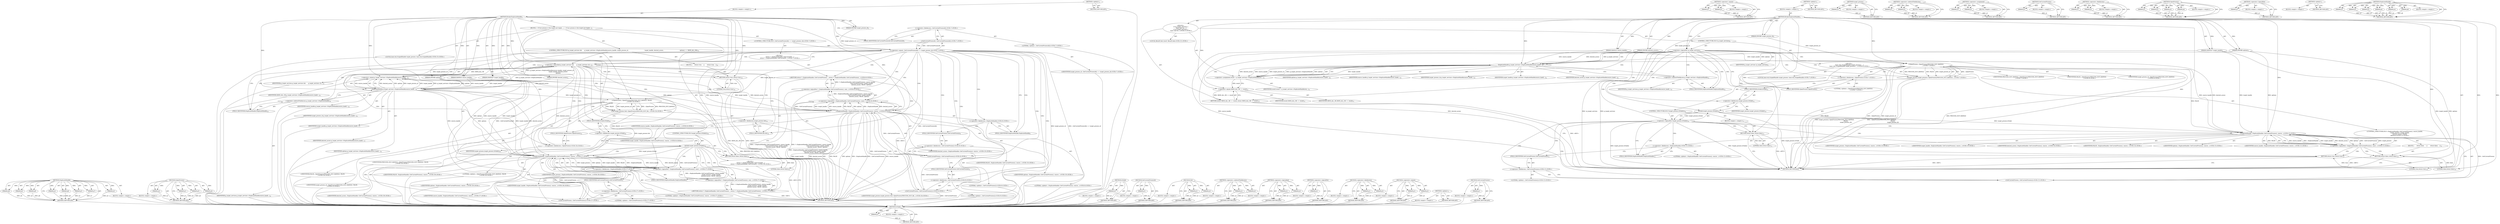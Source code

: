 digraph "GetCurrentProcess" {
vulnerable_121 [label=<(METHOD,IsValid)>];
vulnerable_122 [label=<(PARAM,p1)>];
vulnerable_123 [label=<(BLOCK,&lt;empty&gt;,&lt;empty&gt;)>];
vulnerable_124 [label=<(METHOD_RETURN,ANY)>];
vulnerable_148 [label=<(METHOD,&lt;operator&gt;.equals)>];
vulnerable_149 [label=<(PARAM,p1)>];
vulnerable_150 [label=<(PARAM,p2)>];
vulnerable_151 [label=<(BLOCK,&lt;empty&gt;,&lt;empty&gt;)>];
vulnerable_152 [label=<(METHOD_RETURN,ANY)>];
vulnerable_6 [label=<(METHOD,&lt;global&gt;)<SUB>1</SUB>>];
vulnerable_7 [label=<(BLOCK,&lt;empty&gt;,&lt;empty&gt;)<SUB>1</SUB>>];
vulnerable_8 [label=<(METHOD,BrokerDuplicateHandle)<SUB>1</SUB>>];
vulnerable_9 [label=<(PARAM,HANDLE source_handle)<SUB>1</SUB>>];
vulnerable_10 [label=<(PARAM,DWORD target_process_id)<SUB>2</SUB>>];
vulnerable_11 [label=<(PARAM,HANDLE* target_handle)<SUB>3</SUB>>];
vulnerable_12 [label=<(PARAM,DWORD desired_access)<SUB>4</SUB>>];
vulnerable_13 [label=<(PARAM,DWORD options)<SUB>5</SUB>>];
vulnerable_14 [label="<(BLOCK,{
  if (!g_target_services) {
    base::win::Sc...,{
  if (!g_target_services) {
    base::win::Sc...)<SUB>5</SUB>>"];
vulnerable_15 [label=<(CONTROL_STRUCTURE,IF,if (!g_target_services))<SUB>6</SUB>>];
vulnerable_16 [label=<(&lt;operator&gt;.logicalNot,!g_target_services)<SUB>6</SUB>>];
vulnerable_17 [label=<(IDENTIFIER,g_target_services,!g_target_services)<SUB>6</SUB>>];
vulnerable_18 [label="<(BLOCK,{
    base::win::ScopedHandle target_process(::...,{
    base::win::ScopedHandle target_process(::...)<SUB>6</SUB>>"];
vulnerable_19 [label="<(LOCAL,base.win.ScopedHandle target_process: base.win.ScopedHandle)<SUB>7</SUB>>"];
vulnerable_20 [label="<(target_process,target_process(::OpenProcess(PROCESS_DUP_HANDLE...)<SUB>7</SUB>>"];
vulnerable_21 [label="<(OpenProcess,::OpenProcess(PROCESS_DUP_HANDLE,
             ...)<SUB>7</SUB>>"];
vulnerable_22 [label="<(&lt;operator&gt;.fieldAccess,::OpenProcess)<SUB>7</SUB>>"];
vulnerable_23 [label="<(LITERAL,&lt;global&gt;,::OpenProcess(PROCESS_DUP_HANDLE,
             ...)<SUB>7</SUB>>"];
vulnerable_24 [label=<(FIELD_IDENTIFIER,OpenProcess,OpenProcess)<SUB>7</SUB>>];
vulnerable_25 [label="<(IDENTIFIER,PROCESS_DUP_HANDLE,::OpenProcess(PROCESS_DUP_HANDLE,
             ...)<SUB>7</SUB>>"];
vulnerable_26 [label="<(IDENTIFIER,FALSE,::OpenProcess(PROCESS_DUP_HANDLE,
             ...)<SUB>8</SUB>>"];
vulnerable_27 [label="<(IDENTIFIER,target_process_id,::OpenProcess(PROCESS_DUP_HANDLE,
             ...)<SUB>9</SUB>>"];
vulnerable_28 [label=<(CONTROL_STRUCTURE,IF,if (!target_process.IsValid()))<SUB>10</SUB>>];
vulnerable_29 [label=<(&lt;operator&gt;.logicalNot,!target_process.IsValid())<SUB>10</SUB>>];
vulnerable_30 [label=<(IsValid,target_process.IsValid())<SUB>10</SUB>>];
vulnerable_31 [label=<(&lt;operator&gt;.fieldAccess,target_process.IsValid)<SUB>10</SUB>>];
vulnerable_32 [label=<(IDENTIFIER,target_process,target_process.IsValid())<SUB>10</SUB>>];
vulnerable_33 [label=<(FIELD_IDENTIFIER,IsValid,IsValid)<SUB>10</SUB>>];
vulnerable_34 [label=<(BLOCK,&lt;empty&gt;,&lt;empty&gt;)<SUB>11</SUB>>];
vulnerable_35 [label=<(RETURN,return false;,return false;)<SUB>11</SUB>>];
vulnerable_36 [label=<(LITERAL,false,return false;)<SUB>11</SUB>>];
vulnerable_37 [label="<(CONTROL_STRUCTURE,IF,if (!::DuplicateHandle(::GetCurrentProcess(), source_handle,
                           target_process, target_handle,
                           desired_access, FALSE,
                           options)))<SUB>12</SUB>>"];
vulnerable_38 [label="<(&lt;operator&gt;.logicalNot,!::DuplicateHandle(::GetCurrentProcess(), sourc...)<SUB>12</SUB>>"];
vulnerable_39 [label="<(DuplicateHandle,::DuplicateHandle(::GetCurrentProcess(), source...)<SUB>12</SUB>>"];
vulnerable_40 [label="<(&lt;operator&gt;.fieldAccess,::DuplicateHandle)<SUB>12</SUB>>"];
vulnerable_41 [label="<(LITERAL,&lt;global&gt;,::DuplicateHandle(::GetCurrentProcess(), source...)<SUB>12</SUB>>"];
vulnerable_42 [label=<(FIELD_IDENTIFIER,DuplicateHandle,DuplicateHandle)<SUB>12</SUB>>];
vulnerable_43 [label="<(GetCurrentProcess,::GetCurrentProcess())<SUB>12</SUB>>"];
vulnerable_44 [label="<(&lt;operator&gt;.fieldAccess,::GetCurrentProcess)<SUB>12</SUB>>"];
vulnerable_45 [label="<(LITERAL,&lt;global&gt;,::GetCurrentProcess())<SUB>12</SUB>>"];
vulnerable_46 [label=<(FIELD_IDENTIFIER,GetCurrentProcess,GetCurrentProcess)<SUB>12</SUB>>];
vulnerable_47 [label="<(IDENTIFIER,source_handle,::DuplicateHandle(::GetCurrentProcess(), source...)<SUB>12</SUB>>"];
vulnerable_48 [label="<(IDENTIFIER,target_process,::DuplicateHandle(::GetCurrentProcess(), source...)<SUB>13</SUB>>"];
vulnerable_49 [label="<(IDENTIFIER,target_handle,::DuplicateHandle(::GetCurrentProcess(), source...)<SUB>13</SUB>>"];
vulnerable_50 [label="<(IDENTIFIER,desired_access,::DuplicateHandle(::GetCurrentProcess(), source...)<SUB>14</SUB>>"];
vulnerable_51 [label="<(IDENTIFIER,FALSE,::DuplicateHandle(::GetCurrentProcess(), source...)<SUB>14</SUB>>"];
vulnerable_52 [label="<(IDENTIFIER,options,::DuplicateHandle(::GetCurrentProcess(), source...)<SUB>15</SUB>>"];
vulnerable_53 [label=<(BLOCK,{
      return false;
    },{
      return false;
    })<SUB>15</SUB>>];
vulnerable_54 [label=<(RETURN,return false;,return false;)<SUB>16</SUB>>];
vulnerable_55 [label=<(LITERAL,false,return false;)<SUB>16</SUB>>];
vulnerable_56 [label=<(RETURN,return true;,return true;)<SUB>19</SUB>>];
vulnerable_57 [label=<(LITERAL,true,return true;)<SUB>19</SUB>>];
vulnerable_58 [label="<(LOCAL,ResultCode result: ResultCode)<SUB>22</SUB>>"];
vulnerable_59 [label=<(&lt;operator&gt;.assignment,result = g_target_services-&gt;DuplicateHandle(sou...)<SUB>22</SUB>>];
vulnerable_60 [label=<(IDENTIFIER,result,result = g_target_services-&gt;DuplicateHandle(sou...)<SUB>22</SUB>>];
vulnerable_61 [label=<(DuplicateHandle,g_target_services-&gt;DuplicateHandle(source_handl...)<SUB>22</SUB>>];
vulnerable_62 [label=<(&lt;operator&gt;.indirectFieldAccess,g_target_services-&gt;DuplicateHandle)<SUB>22</SUB>>];
vulnerable_63 [label=<(IDENTIFIER,g_target_services,g_target_services-&gt;DuplicateHandle(source_handl...)<SUB>22</SUB>>];
vulnerable_64 [label=<(FIELD_IDENTIFIER,DuplicateHandle,DuplicateHandle)<SUB>22</SUB>>];
vulnerable_65 [label=<(IDENTIFIER,source_handle,g_target_services-&gt;DuplicateHandle(source_handl...)<SUB>22</SUB>>];
vulnerable_66 [label=<(IDENTIFIER,target_process_id,g_target_services-&gt;DuplicateHandle(source_handl...)<SUB>23</SUB>>];
vulnerable_67 [label=<(IDENTIFIER,target_handle,g_target_services-&gt;DuplicateHandle(source_handl...)<SUB>24</SUB>>];
vulnerable_68 [label=<(IDENTIFIER,desired_access,g_target_services-&gt;DuplicateHandle(source_handl...)<SUB>25</SUB>>];
vulnerable_69 [label=<(IDENTIFIER,options,g_target_services-&gt;DuplicateHandle(source_handl...)<SUB>26</SUB>>];
vulnerable_70 [label=<(RETURN,return SBOX_ALL_OK == result;,return SBOX_ALL_OK == result;)<SUB>27</SUB>>];
vulnerable_71 [label=<(&lt;operator&gt;.equals,SBOX_ALL_OK == result)<SUB>27</SUB>>];
vulnerable_72 [label=<(IDENTIFIER,SBOX_ALL_OK,SBOX_ALL_OK == result)<SUB>27</SUB>>];
vulnerable_73 [label=<(IDENTIFIER,result,SBOX_ALL_OK == result)<SUB>27</SUB>>];
vulnerable_74 [label=<(METHOD_RETURN,bool)<SUB>1</SUB>>];
vulnerable_76 [label=<(METHOD_RETURN,ANY)<SUB>1</SUB>>];
vulnerable_105 [label=<(METHOD,target_process)>];
vulnerable_106 [label=<(PARAM,p1)>];
vulnerable_107 [label=<(BLOCK,&lt;empty&gt;,&lt;empty&gt;)>];
vulnerable_108 [label=<(METHOD_RETURN,ANY)>];
vulnerable_143 [label=<(METHOD,&lt;operator&gt;.indirectFieldAccess)>];
vulnerable_144 [label=<(PARAM,p1)>];
vulnerable_145 [label=<(PARAM,p2)>];
vulnerable_146 [label=<(BLOCK,&lt;empty&gt;,&lt;empty&gt;)>];
vulnerable_147 [label=<(METHOD_RETURN,ANY)>];
vulnerable_138 [label=<(METHOD,&lt;operator&gt;.assignment)>];
vulnerable_139 [label=<(PARAM,p1)>];
vulnerable_140 [label=<(PARAM,p2)>];
vulnerable_141 [label=<(BLOCK,&lt;empty&gt;,&lt;empty&gt;)>];
vulnerable_142 [label=<(METHOD_RETURN,ANY)>];
vulnerable_134 [label=<(METHOD,GetCurrentProcess)>];
vulnerable_135 [label=<(PARAM,p1)>];
vulnerable_136 [label=<(BLOCK,&lt;empty&gt;,&lt;empty&gt;)>];
vulnerable_137 [label=<(METHOD_RETURN,ANY)>];
vulnerable_116 [label=<(METHOD,&lt;operator&gt;.fieldAccess)>];
vulnerable_117 [label=<(PARAM,p1)>];
vulnerable_118 [label=<(PARAM,p2)>];
vulnerable_119 [label=<(BLOCK,&lt;empty&gt;,&lt;empty&gt;)>];
vulnerable_120 [label=<(METHOD_RETURN,ANY)>];
vulnerable_109 [label=<(METHOD,OpenProcess)>];
vulnerable_110 [label=<(PARAM,p1)>];
vulnerable_111 [label=<(PARAM,p2)>];
vulnerable_112 [label=<(PARAM,p3)>];
vulnerable_113 [label=<(PARAM,p4)>];
vulnerable_114 [label=<(BLOCK,&lt;empty&gt;,&lt;empty&gt;)>];
vulnerable_115 [label=<(METHOD_RETURN,ANY)>];
vulnerable_101 [label=<(METHOD,&lt;operator&gt;.logicalNot)>];
vulnerable_102 [label=<(PARAM,p1)>];
vulnerable_103 [label=<(BLOCK,&lt;empty&gt;,&lt;empty&gt;)>];
vulnerable_104 [label=<(METHOD_RETURN,ANY)>];
vulnerable_95 [label=<(METHOD,&lt;global&gt;)<SUB>1</SUB>>];
vulnerable_96 [label=<(BLOCK,&lt;empty&gt;,&lt;empty&gt;)>];
vulnerable_97 [label=<(METHOD_RETURN,ANY)>];
vulnerable_125 [label=<(METHOD,DuplicateHandle)>];
vulnerable_126 [label=<(PARAM,p1)>];
vulnerable_127 [label=<(PARAM,p2)>];
vulnerable_128 [label=<(PARAM,p3)>];
vulnerable_129 [label=<(PARAM,p4)>];
vulnerable_130 [label=<(PARAM,p5)>];
vulnerable_131 [label=<(PARAM,p6)>];
vulnerable_132 [label=<(BLOCK,&lt;empty&gt;,&lt;empty&gt;)>];
vulnerable_133 [label=<(METHOD_RETURN,ANY)>];
fixed_140 [label=<(METHOD,DuplicateHandle)>];
fixed_141 [label=<(PARAM,p1)>];
fixed_142 [label=<(PARAM,p2)>];
fixed_143 [label=<(PARAM,p3)>];
fixed_144 [label=<(PARAM,p4)>];
fixed_145 [label=<(PARAM,p5)>];
fixed_146 [label=<(PARAM,p6)>];
fixed_147 [label=<(PARAM,p7)>];
fixed_148 [label=<(PARAM,p8)>];
fixed_149 [label=<(BLOCK,&lt;empty&gt;,&lt;empty&gt;)>];
fixed_150 [label=<(METHOD_RETURN,ANY)>];
fixed_170 [label=<(METHOD,OpenProcess)>];
fixed_171 [label=<(PARAM,p1)>];
fixed_172 [label=<(PARAM,p2)>];
fixed_173 [label=<(PARAM,p3)>];
fixed_174 [label=<(PARAM,p4)>];
fixed_175 [label=<(BLOCK,&lt;empty&gt;,&lt;empty&gt;)>];
fixed_176 [label=<(METHOD_RETURN,ANY)>];
fixed_6 [label=<(METHOD,&lt;global&gt;)<SUB>1</SUB>>];
fixed_7 [label=<(BLOCK,&lt;empty&gt;,&lt;empty&gt;)<SUB>1</SUB>>];
fixed_8 [label=<(METHOD,BrokerDuplicateHandle)<SUB>1</SUB>>];
fixed_9 [label=<(PARAM,HANDLE source_handle)<SUB>1</SUB>>];
fixed_10 [label=<(PARAM,DWORD target_process_id)<SUB>2</SUB>>];
fixed_11 [label=<(PARAM,HANDLE* target_handle)<SUB>3</SUB>>];
fixed_12 [label=<(PARAM,DWORD desired_access)<SUB>4</SUB>>];
fixed_13 [label=<(PARAM,DWORD options)<SUB>5</SUB>>];
fixed_14 [label=<(BLOCK,{
  // If our process is the target just duplic...,{
  // If our process is the target just duplic...)<SUB>5</SUB>>];
fixed_15 [label="<(CONTROL_STRUCTURE,IF,if (::GetCurrentProcessId() == target_process_id))<SUB>7</SUB>>"];
fixed_16 [label="<(&lt;operator&gt;.equals,::GetCurrentProcessId() == target_process_id)<SUB>7</SUB>>"];
fixed_17 [label="<(GetCurrentProcessId,::GetCurrentProcessId())<SUB>7</SUB>>"];
fixed_18 [label="<(&lt;operator&gt;.fieldAccess,::GetCurrentProcessId)<SUB>7</SUB>>"];
fixed_19 [label="<(LITERAL,&lt;global&gt;,::GetCurrentProcessId())<SUB>7</SUB>>"];
fixed_20 [label=<(FIELD_IDENTIFIER,GetCurrentProcessId,GetCurrentProcessId)<SUB>7</SUB>>];
fixed_21 [label="<(IDENTIFIER,target_process_id,::GetCurrentProcessId() == target_process_id)<SUB>7</SUB>>"];
fixed_22 [label="<(BLOCK,{
    return !!::DuplicateHandle(::GetCurrentPr...,{
    return !!::DuplicateHandle(::GetCurrentPr...)<SUB>7</SUB>>"];
fixed_23 [label="<(RETURN,return !!::DuplicateHandle(::GetCurrentProcess(...,return !!::DuplicateHandle(::GetCurrentProcess(...)<SUB>8</SUB>>"];
fixed_24 [label="<(&lt;operator&gt;.logicalNot,!!::DuplicateHandle(::GetCurrentProcess(), sour...)<SUB>8</SUB>>"];
fixed_25 [label="<(&lt;operator&gt;.logicalNot,!::DuplicateHandle(::GetCurrentProcess(), sourc...)<SUB>8</SUB>>"];
fixed_26 [label="<(DuplicateHandle,::DuplicateHandle(::GetCurrentProcess(), source...)<SUB>8</SUB>>"];
fixed_27 [label="<(&lt;operator&gt;.fieldAccess,::DuplicateHandle)<SUB>8</SUB>>"];
fixed_28 [label="<(LITERAL,&lt;global&gt;,::DuplicateHandle(::GetCurrentProcess(), source...)<SUB>8</SUB>>"];
fixed_29 [label=<(FIELD_IDENTIFIER,DuplicateHandle,DuplicateHandle)<SUB>8</SUB>>];
fixed_30 [label="<(GetCurrentProcess,::GetCurrentProcess())<SUB>8</SUB>>"];
fixed_31 [label="<(&lt;operator&gt;.fieldAccess,::GetCurrentProcess)<SUB>8</SUB>>"];
fixed_32 [label="<(LITERAL,&lt;global&gt;,::GetCurrentProcess())<SUB>8</SUB>>"];
fixed_33 [label=<(FIELD_IDENTIFIER,GetCurrentProcess,GetCurrentProcess)<SUB>8</SUB>>];
fixed_34 [label="<(IDENTIFIER,source_handle,::DuplicateHandle(::GetCurrentProcess(), source...)<SUB>8</SUB>>"];
fixed_35 [label="<(GetCurrentProcess,::GetCurrentProcess())<SUB>9</SUB>>"];
fixed_36 [label="<(&lt;operator&gt;.fieldAccess,::GetCurrentProcess)<SUB>9</SUB>>"];
fixed_37 [label="<(LITERAL,&lt;global&gt;,::GetCurrentProcess())<SUB>9</SUB>>"];
fixed_38 [label=<(FIELD_IDENTIFIER,GetCurrentProcess,GetCurrentProcess)<SUB>9</SUB>>];
fixed_39 [label="<(IDENTIFIER,target_handle,::DuplicateHandle(::GetCurrentProcess(), source...)<SUB>9</SUB>>"];
fixed_40 [label="<(IDENTIFIER,desired_access,::DuplicateHandle(::GetCurrentProcess(), source...)<SUB>10</SUB>>"];
fixed_41 [label="<(IDENTIFIER,FALSE,::DuplicateHandle(::GetCurrentProcess(), source...)<SUB>10</SUB>>"];
fixed_42 [label="<(IDENTIFIER,options,::DuplicateHandle(::GetCurrentProcess(), source...)<SUB>10</SUB>>"];
fixed_43 [label=<(CONTROL_STRUCTURE,IF,if (g_target_services &amp;&amp;
      g_target_services-&gt;DuplicateHandle(source_handle, target_process_id,
                                         target_handle, desired_access,
                                         options) == SBOX_ALL_OK))<SUB>15</SUB>>];
fixed_44 [label=<(&lt;operator&gt;.logicalAnd,g_target_services &amp;&amp;
      g_target_services-&gt;D...)<SUB>15</SUB>>];
fixed_45 [label=<(IDENTIFIER,g_target_services,g_target_services &amp;&amp;
      g_target_services-&gt;D...)<SUB>15</SUB>>];
fixed_46 [label=<(&lt;operator&gt;.equals,g_target_services-&gt;DuplicateHandle(source_handl...)<SUB>16</SUB>>];
fixed_47 [label=<(DuplicateHandle,g_target_services-&gt;DuplicateHandle(source_handl...)<SUB>16</SUB>>];
fixed_48 [label=<(&lt;operator&gt;.indirectFieldAccess,g_target_services-&gt;DuplicateHandle)<SUB>16</SUB>>];
fixed_49 [label=<(IDENTIFIER,g_target_services,g_target_services-&gt;DuplicateHandle(source_handl...)<SUB>16</SUB>>];
fixed_50 [label=<(FIELD_IDENTIFIER,DuplicateHandle,DuplicateHandle)<SUB>16</SUB>>];
fixed_51 [label=<(IDENTIFIER,source_handle,g_target_services-&gt;DuplicateHandle(source_handl...)<SUB>16</SUB>>];
fixed_52 [label=<(IDENTIFIER,target_process_id,g_target_services-&gt;DuplicateHandle(source_handl...)<SUB>16</SUB>>];
fixed_53 [label=<(IDENTIFIER,target_handle,g_target_services-&gt;DuplicateHandle(source_handl...)<SUB>17</SUB>>];
fixed_54 [label=<(IDENTIFIER,desired_access,g_target_services-&gt;DuplicateHandle(source_handl...)<SUB>17</SUB>>];
fixed_55 [label=<(IDENTIFIER,options,g_target_services-&gt;DuplicateHandle(source_handl...)<SUB>18</SUB>>];
fixed_56 [label=<(IDENTIFIER,SBOX_ALL_OK,g_target_services-&gt;DuplicateHandle(source_handl...)<SUB>18</SUB>>];
fixed_57 [label=<(BLOCK,{
     return true;
   },{
     return true;
   })<SUB>18</SUB>>];
fixed_58 [label=<(RETURN,return true;,return true;)<SUB>19</SUB>>];
fixed_59 [label=<(LITERAL,true,return true;)<SUB>19</SUB>>];
fixed_60 [label="<(LOCAL,base.win.ScopedHandle target_process: base.win.ScopedHandle)<SUB>23</SUB>>"];
fixed_61 [label="<(Set,target_process.Set(::OpenProcess(PROCESS_DUP_HA...)<SUB>24</SUB>>"];
fixed_62 [label=<(&lt;operator&gt;.fieldAccess,target_process.Set)<SUB>24</SUB>>];
fixed_63 [label="<(IDENTIFIER,target_process,target_process.Set(::OpenProcess(PROCESS_DUP_HA...)<SUB>24</SUB>>"];
fixed_64 [label=<(FIELD_IDENTIFIER,Set,Set)<SUB>24</SUB>>];
fixed_65 [label="<(OpenProcess,::OpenProcess(PROCESS_DUP_HANDLE, FALSE,
      ...)<SUB>24</SUB>>"];
fixed_66 [label="<(&lt;operator&gt;.fieldAccess,::OpenProcess)<SUB>24</SUB>>"];
fixed_67 [label="<(LITERAL,&lt;global&gt;,::OpenProcess(PROCESS_DUP_HANDLE, FALSE,
      ...)<SUB>24</SUB>>"];
fixed_68 [label=<(FIELD_IDENTIFIER,OpenProcess,OpenProcess)<SUB>24</SUB>>];
fixed_69 [label="<(IDENTIFIER,PROCESS_DUP_HANDLE,::OpenProcess(PROCESS_DUP_HANDLE, FALSE,
      ...)<SUB>24</SUB>>"];
fixed_70 [label="<(IDENTIFIER,FALSE,::OpenProcess(PROCESS_DUP_HANDLE, FALSE,
      ...)<SUB>24</SUB>>"];
fixed_71 [label="<(IDENTIFIER,target_process_id,::OpenProcess(PROCESS_DUP_HANDLE, FALSE,
      ...)<SUB>25</SUB>>"];
fixed_72 [label=<(CONTROL_STRUCTURE,IF,if (target_process.IsValid()))<SUB>26</SUB>>];
fixed_73 [label=<(IsValid,target_process.IsValid())<SUB>26</SUB>>];
fixed_74 [label=<(&lt;operator&gt;.fieldAccess,target_process.IsValid)<SUB>26</SUB>>];
fixed_75 [label=<(IDENTIFIER,target_process,target_process.IsValid())<SUB>26</SUB>>];
fixed_76 [label=<(FIELD_IDENTIFIER,IsValid,IsValid)<SUB>26</SUB>>];
fixed_77 [label="<(BLOCK,{
    return !!::DuplicateHandle(::GetCurrentPr...,{
    return !!::DuplicateHandle(::GetCurrentPr...)<SUB>26</SUB>>"];
fixed_78 [label="<(RETURN,return !!::DuplicateHandle(::GetCurrentProcess(...,return !!::DuplicateHandle(::GetCurrentProcess(...)<SUB>27</SUB>>"];
fixed_79 [label="<(&lt;operator&gt;.logicalNot,!!::DuplicateHandle(::GetCurrentProcess(), sour...)<SUB>27</SUB>>"];
fixed_80 [label="<(&lt;operator&gt;.logicalNot,!::DuplicateHandle(::GetCurrentProcess(), sourc...)<SUB>27</SUB>>"];
fixed_81 [label="<(DuplicateHandle,::DuplicateHandle(::GetCurrentProcess(), source...)<SUB>27</SUB>>"];
fixed_82 [label="<(&lt;operator&gt;.fieldAccess,::DuplicateHandle)<SUB>27</SUB>>"];
fixed_83 [label="<(LITERAL,&lt;global&gt;,::DuplicateHandle(::GetCurrentProcess(), source...)<SUB>27</SUB>>"];
fixed_84 [label=<(FIELD_IDENTIFIER,DuplicateHandle,DuplicateHandle)<SUB>27</SUB>>];
fixed_85 [label="<(GetCurrentProcess,::GetCurrentProcess())<SUB>27</SUB>>"];
fixed_86 [label="<(&lt;operator&gt;.fieldAccess,::GetCurrentProcess)<SUB>27</SUB>>"];
fixed_87 [label="<(LITERAL,&lt;global&gt;,::GetCurrentProcess())<SUB>27</SUB>>"];
fixed_88 [label=<(FIELD_IDENTIFIER,GetCurrentProcess,GetCurrentProcess)<SUB>27</SUB>>];
fixed_89 [label="<(IDENTIFIER,source_handle,::DuplicateHandle(::GetCurrentProcess(), source...)<SUB>27</SUB>>"];
fixed_90 [label="<(IDENTIFIER,target_process,::DuplicateHandle(::GetCurrentProcess(), source...)<SUB>28</SUB>>"];
fixed_91 [label="<(IDENTIFIER,target_handle,::DuplicateHandle(::GetCurrentProcess(), source...)<SUB>28</SUB>>"];
fixed_92 [label="<(IDENTIFIER,desired_access,::DuplicateHandle(::GetCurrentProcess(), source...)<SUB>29</SUB>>"];
fixed_93 [label="<(IDENTIFIER,FALSE,::DuplicateHandle(::GetCurrentProcess(), source...)<SUB>29</SUB>>"];
fixed_94 [label="<(IDENTIFIER,options,::DuplicateHandle(::GetCurrentProcess(), source...)<SUB>29</SUB>>"];
fixed_95 [label=<(RETURN,return false;,return false;)<SUB>32</SUB>>];
fixed_96 [label=<(LITERAL,false,return false;)<SUB>32</SUB>>];
fixed_97 [label=<(METHOD_RETURN,bool)<SUB>1</SUB>>];
fixed_99 [label=<(METHOD_RETURN,ANY)<SUB>1</SUB>>];
fixed_177 [label=<(METHOD,IsValid)>];
fixed_178 [label=<(PARAM,p1)>];
fixed_179 [label=<(BLOCK,&lt;empty&gt;,&lt;empty&gt;)>];
fixed_180 [label=<(METHOD_RETURN,ANY)>];
fixed_127 [label=<(METHOD,GetCurrentProcessId)>];
fixed_128 [label=<(PARAM,p1)>];
fixed_129 [label=<(BLOCK,&lt;empty&gt;,&lt;empty&gt;)>];
fixed_130 [label=<(METHOD_RETURN,ANY)>];
fixed_165 [label=<(METHOD,Set)>];
fixed_166 [label=<(PARAM,p1)>];
fixed_167 [label=<(PARAM,p2)>];
fixed_168 [label=<(BLOCK,&lt;empty&gt;,&lt;empty&gt;)>];
fixed_169 [label=<(METHOD_RETURN,ANY)>];
fixed_160 [label=<(METHOD,&lt;operator&gt;.indirectFieldAccess)>];
fixed_161 [label=<(PARAM,p1)>];
fixed_162 [label=<(PARAM,p2)>];
fixed_163 [label=<(BLOCK,&lt;empty&gt;,&lt;empty&gt;)>];
fixed_164 [label=<(METHOD_RETURN,ANY)>];
fixed_155 [label=<(METHOD,&lt;operator&gt;.logicalAnd)>];
fixed_156 [label=<(PARAM,p1)>];
fixed_157 [label=<(PARAM,p2)>];
fixed_158 [label=<(BLOCK,&lt;empty&gt;,&lt;empty&gt;)>];
fixed_159 [label=<(METHOD_RETURN,ANY)>];
fixed_136 [label=<(METHOD,&lt;operator&gt;.logicalNot)>];
fixed_137 [label=<(PARAM,p1)>];
fixed_138 [label=<(BLOCK,&lt;empty&gt;,&lt;empty&gt;)>];
fixed_139 [label=<(METHOD_RETURN,ANY)>];
fixed_131 [label=<(METHOD,&lt;operator&gt;.fieldAccess)>];
fixed_132 [label=<(PARAM,p1)>];
fixed_133 [label=<(PARAM,p2)>];
fixed_134 [label=<(BLOCK,&lt;empty&gt;,&lt;empty&gt;)>];
fixed_135 [label=<(METHOD_RETURN,ANY)>];
fixed_122 [label=<(METHOD,&lt;operator&gt;.equals)>];
fixed_123 [label=<(PARAM,p1)>];
fixed_124 [label=<(PARAM,p2)>];
fixed_125 [label=<(BLOCK,&lt;empty&gt;,&lt;empty&gt;)>];
fixed_126 [label=<(METHOD_RETURN,ANY)>];
fixed_116 [label=<(METHOD,&lt;global&gt;)<SUB>1</SUB>>];
fixed_117 [label=<(BLOCK,&lt;empty&gt;,&lt;empty&gt;)>];
fixed_118 [label=<(METHOD_RETURN,ANY)>];
fixed_151 [label=<(METHOD,GetCurrentProcess)>];
fixed_152 [label=<(PARAM,p1)>];
fixed_153 [label=<(BLOCK,&lt;empty&gt;,&lt;empty&gt;)>];
fixed_154 [label=<(METHOD_RETURN,ANY)>];
vulnerable_121 -> vulnerable_122  [key=0, label="AST: "];
vulnerable_121 -> vulnerable_122  [key=1, label="DDG: "];
vulnerable_121 -> vulnerable_123  [key=0, label="AST: "];
vulnerable_121 -> vulnerable_124  [key=0, label="AST: "];
vulnerable_121 -> vulnerable_124  [key=1, label="CFG: "];
vulnerable_122 -> vulnerable_124  [key=0, label="DDG: p1"];
vulnerable_148 -> vulnerable_149  [key=0, label="AST: "];
vulnerable_148 -> vulnerable_149  [key=1, label="DDG: "];
vulnerable_148 -> vulnerable_151  [key=0, label="AST: "];
vulnerable_148 -> vulnerable_150  [key=0, label="AST: "];
vulnerable_148 -> vulnerable_150  [key=1, label="DDG: "];
vulnerable_148 -> vulnerable_152  [key=0, label="AST: "];
vulnerable_148 -> vulnerable_152  [key=1, label="CFG: "];
vulnerable_149 -> vulnerable_152  [key=0, label="DDG: p1"];
vulnerable_150 -> vulnerable_152  [key=0, label="DDG: p2"];
vulnerable_6 -> vulnerable_7  [key=0, label="AST: "];
vulnerable_6 -> vulnerable_76  [key=0, label="AST: "];
vulnerable_6 -> vulnerable_76  [key=1, label="CFG: "];
vulnerable_7 -> vulnerable_8  [key=0, label="AST: "];
vulnerable_8 -> vulnerable_9  [key=0, label="AST: "];
vulnerable_8 -> vulnerable_9  [key=1, label="DDG: "];
vulnerable_8 -> vulnerable_10  [key=0, label="AST: "];
vulnerable_8 -> vulnerable_10  [key=1, label="DDG: "];
vulnerable_8 -> vulnerable_11  [key=0, label="AST: "];
vulnerable_8 -> vulnerable_11  [key=1, label="DDG: "];
vulnerable_8 -> vulnerable_12  [key=0, label="AST: "];
vulnerable_8 -> vulnerable_12  [key=1, label="DDG: "];
vulnerable_8 -> vulnerable_13  [key=0, label="AST: "];
vulnerable_8 -> vulnerable_13  [key=1, label="DDG: "];
vulnerable_8 -> vulnerable_14  [key=0, label="AST: "];
vulnerable_8 -> vulnerable_74  [key=0, label="AST: "];
vulnerable_8 -> vulnerable_16  [key=0, label="CFG: "];
vulnerable_8 -> vulnerable_16  [key=1, label="DDG: "];
vulnerable_8 -> vulnerable_56  [key=0, label="DDG: "];
vulnerable_8 -> vulnerable_61  [key=0, label="DDG: "];
vulnerable_8 -> vulnerable_71  [key=0, label="DDG: "];
vulnerable_8 -> vulnerable_57  [key=0, label="DDG: "];
vulnerable_8 -> vulnerable_21  [key=0, label="DDG: "];
vulnerable_8 -> vulnerable_35  [key=0, label="DDG: "];
vulnerable_8 -> vulnerable_54  [key=0, label="DDG: "];
vulnerable_8 -> vulnerable_36  [key=0, label="DDG: "];
vulnerable_8 -> vulnerable_39  [key=0, label="DDG: "];
vulnerable_8 -> vulnerable_55  [key=0, label="DDG: "];
vulnerable_9 -> vulnerable_74  [key=0, label="DDG: source_handle"];
vulnerable_9 -> vulnerable_61  [key=0, label="DDG: source_handle"];
vulnerable_9 -> vulnerable_39  [key=0, label="DDG: source_handle"];
vulnerable_10 -> vulnerable_61  [key=0, label="DDG: target_process_id"];
vulnerable_10 -> vulnerable_21  [key=0, label="DDG: target_process_id"];
vulnerable_11 -> vulnerable_74  [key=0, label="DDG: target_handle"];
vulnerable_11 -> vulnerable_61  [key=0, label="DDG: target_handle"];
vulnerable_11 -> vulnerable_39  [key=0, label="DDG: target_handle"];
vulnerable_12 -> vulnerable_74  [key=0, label="DDG: desired_access"];
vulnerable_12 -> vulnerable_61  [key=0, label="DDG: desired_access"];
vulnerable_12 -> vulnerable_39  [key=0, label="DDG: desired_access"];
vulnerable_13 -> vulnerable_74  [key=0, label="DDG: options"];
vulnerable_13 -> vulnerable_61  [key=0, label="DDG: options"];
vulnerable_13 -> vulnerable_39  [key=0, label="DDG: options"];
vulnerable_14 -> vulnerable_15  [key=0, label="AST: "];
vulnerable_14 -> vulnerable_58  [key=0, label="AST: "];
vulnerable_14 -> vulnerable_59  [key=0, label="AST: "];
vulnerable_14 -> vulnerable_70  [key=0, label="AST: "];
vulnerable_15 -> vulnerable_16  [key=0, label="AST: "];
vulnerable_15 -> vulnerable_18  [key=0, label="AST: "];
vulnerable_16 -> vulnerable_17  [key=0, label="AST: "];
vulnerable_16 -> vulnerable_24  [key=0, label="CFG: "];
vulnerable_16 -> vulnerable_24  [key=1, label="CDG: "];
vulnerable_16 -> vulnerable_64  [key=0, label="CFG: "];
vulnerable_16 -> vulnerable_64  [key=1, label="CDG: "];
vulnerable_16 -> vulnerable_74  [key=0, label="DDG: g_target_services"];
vulnerable_16 -> vulnerable_74  [key=1, label="DDG: !g_target_services"];
vulnerable_16 -> vulnerable_61  [key=0, label="DDG: g_target_services"];
vulnerable_16 -> vulnerable_61  [key=1, label="CDG: "];
vulnerable_16 -> vulnerable_30  [key=0, label="CDG: "];
vulnerable_16 -> vulnerable_21  [key=0, label="CDG: "];
vulnerable_16 -> vulnerable_20  [key=0, label="CDG: "];
vulnerable_16 -> vulnerable_22  [key=0, label="CDG: "];
vulnerable_16 -> vulnerable_29  [key=0, label="CDG: "];
vulnerable_16 -> vulnerable_59  [key=0, label="CDG: "];
vulnerable_16 -> vulnerable_33  [key=0, label="CDG: "];
vulnerable_16 -> vulnerable_71  [key=0, label="CDG: "];
vulnerable_16 -> vulnerable_70  [key=0, label="CDG: "];
vulnerable_16 -> vulnerable_62  [key=0, label="CDG: "];
vulnerable_16 -> vulnerable_31  [key=0, label="CDG: "];
vulnerable_18 -> vulnerable_19  [key=0, label="AST: "];
vulnerable_18 -> vulnerable_20  [key=0, label="AST: "];
vulnerable_18 -> vulnerable_28  [key=0, label="AST: "];
vulnerable_18 -> vulnerable_37  [key=0, label="AST: "];
vulnerable_18 -> vulnerable_56  [key=0, label="AST: "];
vulnerable_20 -> vulnerable_21  [key=0, label="AST: "];
vulnerable_20 -> vulnerable_33  [key=0, label="CFG: "];
vulnerable_20 -> vulnerable_74  [key=0, label="DDG: ::OpenProcess(PROCESS_DUP_HANDLE,
                                                         FALSE,
                                                         target_process_id)"];
vulnerable_20 -> vulnerable_74  [key=1, label="DDG: target_process(::OpenProcess(PROCESS_DUP_HANDLE,
                                                         FALSE,
                                                         target_process_id))"];
vulnerable_21 -> vulnerable_22  [key=0, label="AST: "];
vulnerable_21 -> vulnerable_25  [key=0, label="AST: "];
vulnerable_21 -> vulnerable_26  [key=0, label="AST: "];
vulnerable_21 -> vulnerable_27  [key=0, label="AST: "];
vulnerable_21 -> vulnerable_20  [key=0, label="CFG: "];
vulnerable_21 -> vulnerable_20  [key=1, label="DDG: ::OpenProcess"];
vulnerable_21 -> vulnerable_20  [key=2, label="DDG: PROCESS_DUP_HANDLE"];
vulnerable_21 -> vulnerable_20  [key=3, label="DDG: FALSE"];
vulnerable_21 -> vulnerable_20  [key=4, label="DDG: target_process_id"];
vulnerable_21 -> vulnerable_74  [key=0, label="DDG: ::OpenProcess"];
vulnerable_21 -> vulnerable_74  [key=1, label="DDG: FALSE"];
vulnerable_21 -> vulnerable_74  [key=2, label="DDG: target_process_id"];
vulnerable_21 -> vulnerable_74  [key=3, label="DDG: PROCESS_DUP_HANDLE"];
vulnerable_21 -> vulnerable_39  [key=0, label="DDG: FALSE"];
vulnerable_22 -> vulnerable_23  [key=0, label="AST: "];
vulnerable_22 -> vulnerable_24  [key=0, label="AST: "];
vulnerable_22 -> vulnerable_21  [key=0, label="CFG: "];
vulnerable_24 -> vulnerable_22  [key=0, label="CFG: "];
vulnerable_28 -> vulnerable_29  [key=0, label="AST: "];
vulnerable_28 -> vulnerable_34  [key=0, label="AST: "];
vulnerable_29 -> vulnerable_30  [key=0, label="AST: "];
vulnerable_29 -> vulnerable_35  [key=0, label="CFG: "];
vulnerable_29 -> vulnerable_35  [key=1, label="CDG: "];
vulnerable_29 -> vulnerable_42  [key=0, label="CFG: "];
vulnerable_29 -> vulnerable_42  [key=1, label="CDG: "];
vulnerable_29 -> vulnerable_74  [key=0, label="DDG: target_process.IsValid()"];
vulnerable_29 -> vulnerable_74  [key=1, label="DDG: !target_process.IsValid()"];
vulnerable_29 -> vulnerable_46  [key=0, label="CDG: "];
vulnerable_29 -> vulnerable_38  [key=0, label="CDG: "];
vulnerable_29 -> vulnerable_40  [key=0, label="CDG: "];
vulnerable_29 -> vulnerable_44  [key=0, label="CDG: "];
vulnerable_29 -> vulnerable_43  [key=0, label="CDG: "];
vulnerable_29 -> vulnerable_39  [key=0, label="CDG: "];
vulnerable_30 -> vulnerable_31  [key=0, label="AST: "];
vulnerable_30 -> vulnerable_29  [key=0, label="CFG: "];
vulnerable_30 -> vulnerable_29  [key=1, label="DDG: target_process.IsValid"];
vulnerable_30 -> vulnerable_74  [key=0, label="DDG: target_process.IsValid"];
vulnerable_30 -> vulnerable_39  [key=0, label="DDG: target_process.IsValid"];
vulnerable_31 -> vulnerable_32  [key=0, label="AST: "];
vulnerable_31 -> vulnerable_33  [key=0, label="AST: "];
vulnerable_31 -> vulnerable_30  [key=0, label="CFG: "];
vulnerable_33 -> vulnerable_31  [key=0, label="CFG: "];
vulnerable_34 -> vulnerable_35  [key=0, label="AST: "];
vulnerable_35 -> vulnerable_36  [key=0, label="AST: "];
vulnerable_35 -> vulnerable_74  [key=0, label="CFG: "];
vulnerable_35 -> vulnerable_74  [key=1, label="DDG: &lt;RET&gt;"];
vulnerable_36 -> vulnerable_35  [key=0, label="DDG: false"];
vulnerable_37 -> vulnerable_38  [key=0, label="AST: "];
vulnerable_37 -> vulnerable_53  [key=0, label="AST: "];
vulnerable_38 -> vulnerable_39  [key=0, label="AST: "];
vulnerable_38 -> vulnerable_54  [key=0, label="CFG: "];
vulnerable_38 -> vulnerable_54  [key=1, label="CDG: "];
vulnerable_38 -> vulnerable_56  [key=0, label="CFG: "];
vulnerable_38 -> vulnerable_56  [key=1, label="CDG: "];
vulnerable_39 -> vulnerable_40  [key=0, label="AST: "];
vulnerable_39 -> vulnerable_43  [key=0, label="AST: "];
vulnerable_39 -> vulnerable_47  [key=0, label="AST: "];
vulnerable_39 -> vulnerable_48  [key=0, label="AST: "];
vulnerable_39 -> vulnerable_49  [key=0, label="AST: "];
vulnerable_39 -> vulnerable_50  [key=0, label="AST: "];
vulnerable_39 -> vulnerable_51  [key=0, label="AST: "];
vulnerable_39 -> vulnerable_52  [key=0, label="AST: "];
vulnerable_39 -> vulnerable_38  [key=0, label="CFG: "];
vulnerable_39 -> vulnerable_38  [key=1, label="DDG: source_handle"];
vulnerable_39 -> vulnerable_38  [key=2, label="DDG: ::DuplicateHandle"];
vulnerable_39 -> vulnerable_38  [key=3, label="DDG: target_handle"];
vulnerable_39 -> vulnerable_38  [key=4, label="DDG: desired_access"];
vulnerable_39 -> vulnerable_38  [key=5, label="DDG: options"];
vulnerable_39 -> vulnerable_38  [key=6, label="DDG: ::GetCurrentProcess()"];
vulnerable_39 -> vulnerable_38  [key=7, label="DDG: target_process"];
vulnerable_39 -> vulnerable_38  [key=8, label="DDG: FALSE"];
vulnerable_40 -> vulnerable_41  [key=0, label="AST: "];
vulnerable_40 -> vulnerable_42  [key=0, label="AST: "];
vulnerable_40 -> vulnerable_46  [key=0, label="CFG: "];
vulnerable_42 -> vulnerable_40  [key=0, label="CFG: "];
vulnerable_43 -> vulnerable_44  [key=0, label="AST: "];
vulnerable_43 -> vulnerable_39  [key=0, label="CFG: "];
vulnerable_43 -> vulnerable_39  [key=1, label="DDG: ::GetCurrentProcess"];
vulnerable_44 -> vulnerable_45  [key=0, label="AST: "];
vulnerable_44 -> vulnerable_46  [key=0, label="AST: "];
vulnerable_44 -> vulnerable_43  [key=0, label="CFG: "];
vulnerable_46 -> vulnerable_44  [key=0, label="CFG: "];
vulnerable_53 -> vulnerable_54  [key=0, label="AST: "];
vulnerable_54 -> vulnerable_55  [key=0, label="AST: "];
vulnerable_54 -> vulnerable_74  [key=0, label="CFG: "];
vulnerable_54 -> vulnerable_74  [key=1, label="DDG: &lt;RET&gt;"];
vulnerable_55 -> vulnerable_54  [key=0, label="DDG: false"];
vulnerable_56 -> vulnerable_57  [key=0, label="AST: "];
vulnerable_56 -> vulnerable_74  [key=0, label="CFG: "];
vulnerable_56 -> vulnerable_74  [key=1, label="DDG: &lt;RET&gt;"];
vulnerable_57 -> vulnerable_56  [key=0, label="DDG: true"];
vulnerable_59 -> vulnerable_60  [key=0, label="AST: "];
vulnerable_59 -> vulnerable_61  [key=0, label="AST: "];
vulnerable_59 -> vulnerable_71  [key=0, label="CFG: "];
vulnerable_59 -> vulnerable_71  [key=1, label="DDG: result"];
vulnerable_61 -> vulnerable_62  [key=0, label="AST: "];
vulnerable_61 -> vulnerable_65  [key=0, label="AST: "];
vulnerable_61 -> vulnerable_66  [key=0, label="AST: "];
vulnerable_61 -> vulnerable_67  [key=0, label="AST: "];
vulnerable_61 -> vulnerable_68  [key=0, label="AST: "];
vulnerable_61 -> vulnerable_69  [key=0, label="AST: "];
vulnerable_61 -> vulnerable_59  [key=0, label="CFG: "];
vulnerable_61 -> vulnerable_59  [key=1, label="DDG: target_handle"];
vulnerable_61 -> vulnerable_59  [key=2, label="DDG: desired_access"];
vulnerable_61 -> vulnerable_59  [key=3, label="DDG: source_handle"];
vulnerable_61 -> vulnerable_59  [key=4, label="DDG: target_process_id"];
vulnerable_61 -> vulnerable_59  [key=5, label="DDG: g_target_services-&gt;DuplicateHandle"];
vulnerable_61 -> vulnerable_59  [key=6, label="DDG: options"];
vulnerable_62 -> vulnerable_63  [key=0, label="AST: "];
vulnerable_62 -> vulnerable_64  [key=0, label="AST: "];
vulnerable_62 -> vulnerable_61  [key=0, label="CFG: "];
vulnerable_64 -> vulnerable_62  [key=0, label="CFG: "];
vulnerable_70 -> vulnerable_71  [key=0, label="AST: "];
vulnerable_70 -> vulnerable_74  [key=0, label="CFG: "];
vulnerable_70 -> vulnerable_74  [key=1, label="DDG: &lt;RET&gt;"];
vulnerable_71 -> vulnerable_72  [key=0, label="AST: "];
vulnerable_71 -> vulnerable_73  [key=0, label="AST: "];
vulnerable_71 -> vulnerable_70  [key=0, label="CFG: "];
vulnerable_71 -> vulnerable_70  [key=1, label="DDG: SBOX_ALL_OK == result"];
vulnerable_105 -> vulnerable_106  [key=0, label="AST: "];
vulnerable_105 -> vulnerable_106  [key=1, label="DDG: "];
vulnerable_105 -> vulnerable_107  [key=0, label="AST: "];
vulnerable_105 -> vulnerable_108  [key=0, label="AST: "];
vulnerable_105 -> vulnerable_108  [key=1, label="CFG: "];
vulnerable_106 -> vulnerable_108  [key=0, label="DDG: p1"];
vulnerable_143 -> vulnerable_144  [key=0, label="AST: "];
vulnerable_143 -> vulnerable_144  [key=1, label="DDG: "];
vulnerable_143 -> vulnerable_146  [key=0, label="AST: "];
vulnerable_143 -> vulnerable_145  [key=0, label="AST: "];
vulnerable_143 -> vulnerable_145  [key=1, label="DDG: "];
vulnerable_143 -> vulnerable_147  [key=0, label="AST: "];
vulnerable_143 -> vulnerable_147  [key=1, label="CFG: "];
vulnerable_144 -> vulnerable_147  [key=0, label="DDG: p1"];
vulnerable_145 -> vulnerable_147  [key=0, label="DDG: p2"];
vulnerable_138 -> vulnerable_139  [key=0, label="AST: "];
vulnerable_138 -> vulnerable_139  [key=1, label="DDG: "];
vulnerable_138 -> vulnerable_141  [key=0, label="AST: "];
vulnerable_138 -> vulnerable_140  [key=0, label="AST: "];
vulnerable_138 -> vulnerable_140  [key=1, label="DDG: "];
vulnerable_138 -> vulnerable_142  [key=0, label="AST: "];
vulnerable_138 -> vulnerable_142  [key=1, label="CFG: "];
vulnerable_139 -> vulnerable_142  [key=0, label="DDG: p1"];
vulnerable_140 -> vulnerable_142  [key=0, label="DDG: p2"];
vulnerable_134 -> vulnerable_135  [key=0, label="AST: "];
vulnerable_134 -> vulnerable_135  [key=1, label="DDG: "];
vulnerable_134 -> vulnerable_136  [key=0, label="AST: "];
vulnerable_134 -> vulnerable_137  [key=0, label="AST: "];
vulnerable_134 -> vulnerable_137  [key=1, label="CFG: "];
vulnerable_135 -> vulnerable_137  [key=0, label="DDG: p1"];
vulnerable_116 -> vulnerable_117  [key=0, label="AST: "];
vulnerable_116 -> vulnerable_117  [key=1, label="DDG: "];
vulnerable_116 -> vulnerable_119  [key=0, label="AST: "];
vulnerable_116 -> vulnerable_118  [key=0, label="AST: "];
vulnerable_116 -> vulnerable_118  [key=1, label="DDG: "];
vulnerable_116 -> vulnerable_120  [key=0, label="AST: "];
vulnerable_116 -> vulnerable_120  [key=1, label="CFG: "];
vulnerable_117 -> vulnerable_120  [key=0, label="DDG: p1"];
vulnerable_118 -> vulnerable_120  [key=0, label="DDG: p2"];
vulnerable_109 -> vulnerable_110  [key=0, label="AST: "];
vulnerable_109 -> vulnerable_110  [key=1, label="DDG: "];
vulnerable_109 -> vulnerable_114  [key=0, label="AST: "];
vulnerable_109 -> vulnerable_111  [key=0, label="AST: "];
vulnerable_109 -> vulnerable_111  [key=1, label="DDG: "];
vulnerable_109 -> vulnerable_115  [key=0, label="AST: "];
vulnerable_109 -> vulnerable_115  [key=1, label="CFG: "];
vulnerable_109 -> vulnerable_112  [key=0, label="AST: "];
vulnerable_109 -> vulnerable_112  [key=1, label="DDG: "];
vulnerable_109 -> vulnerable_113  [key=0, label="AST: "];
vulnerable_109 -> vulnerable_113  [key=1, label="DDG: "];
vulnerable_110 -> vulnerable_115  [key=0, label="DDG: p1"];
vulnerable_111 -> vulnerable_115  [key=0, label="DDG: p2"];
vulnerable_112 -> vulnerable_115  [key=0, label="DDG: p3"];
vulnerable_113 -> vulnerable_115  [key=0, label="DDG: p4"];
vulnerable_101 -> vulnerable_102  [key=0, label="AST: "];
vulnerable_101 -> vulnerable_102  [key=1, label="DDG: "];
vulnerable_101 -> vulnerable_103  [key=0, label="AST: "];
vulnerable_101 -> vulnerable_104  [key=0, label="AST: "];
vulnerable_101 -> vulnerable_104  [key=1, label="CFG: "];
vulnerable_102 -> vulnerable_104  [key=0, label="DDG: p1"];
vulnerable_95 -> vulnerable_96  [key=0, label="AST: "];
vulnerable_95 -> vulnerable_97  [key=0, label="AST: "];
vulnerable_95 -> vulnerable_97  [key=1, label="CFG: "];
vulnerable_125 -> vulnerable_126  [key=0, label="AST: "];
vulnerable_125 -> vulnerable_126  [key=1, label="DDG: "];
vulnerable_125 -> vulnerable_132  [key=0, label="AST: "];
vulnerable_125 -> vulnerable_127  [key=0, label="AST: "];
vulnerable_125 -> vulnerable_127  [key=1, label="DDG: "];
vulnerable_125 -> vulnerable_133  [key=0, label="AST: "];
vulnerable_125 -> vulnerable_133  [key=1, label="CFG: "];
vulnerable_125 -> vulnerable_128  [key=0, label="AST: "];
vulnerable_125 -> vulnerable_128  [key=1, label="DDG: "];
vulnerable_125 -> vulnerable_129  [key=0, label="AST: "];
vulnerable_125 -> vulnerable_129  [key=1, label="DDG: "];
vulnerable_125 -> vulnerable_130  [key=0, label="AST: "];
vulnerable_125 -> vulnerable_130  [key=1, label="DDG: "];
vulnerable_125 -> vulnerable_131  [key=0, label="AST: "];
vulnerable_125 -> vulnerable_131  [key=1, label="DDG: "];
vulnerable_126 -> vulnerable_133  [key=0, label="DDG: p1"];
vulnerable_127 -> vulnerable_133  [key=0, label="DDG: p2"];
vulnerable_128 -> vulnerable_133  [key=0, label="DDG: p3"];
vulnerable_129 -> vulnerable_133  [key=0, label="DDG: p4"];
vulnerable_130 -> vulnerable_133  [key=0, label="DDG: p5"];
vulnerable_131 -> vulnerable_133  [key=0, label="DDG: p6"];
fixed_140 -> fixed_141  [key=0, label="AST: "];
fixed_140 -> fixed_141  [key=1, label="DDG: "];
fixed_140 -> fixed_149  [key=0, label="AST: "];
fixed_140 -> fixed_142  [key=0, label="AST: "];
fixed_140 -> fixed_142  [key=1, label="DDG: "];
fixed_140 -> fixed_150  [key=0, label="AST: "];
fixed_140 -> fixed_150  [key=1, label="CFG: "];
fixed_140 -> fixed_143  [key=0, label="AST: "];
fixed_140 -> fixed_143  [key=1, label="DDG: "];
fixed_140 -> fixed_144  [key=0, label="AST: "];
fixed_140 -> fixed_144  [key=1, label="DDG: "];
fixed_140 -> fixed_145  [key=0, label="AST: "];
fixed_140 -> fixed_145  [key=1, label="DDG: "];
fixed_140 -> fixed_146  [key=0, label="AST: "];
fixed_140 -> fixed_146  [key=1, label="DDG: "];
fixed_140 -> fixed_147  [key=0, label="AST: "];
fixed_140 -> fixed_147  [key=1, label="DDG: "];
fixed_140 -> fixed_148  [key=0, label="AST: "];
fixed_140 -> fixed_148  [key=1, label="DDG: "];
fixed_141 -> fixed_150  [key=0, label="DDG: p1"];
fixed_142 -> fixed_150  [key=0, label="DDG: p2"];
fixed_143 -> fixed_150  [key=0, label="DDG: p3"];
fixed_144 -> fixed_150  [key=0, label="DDG: p4"];
fixed_145 -> fixed_150  [key=0, label="DDG: p5"];
fixed_146 -> fixed_150  [key=0, label="DDG: p6"];
fixed_147 -> fixed_150  [key=0, label="DDG: p7"];
fixed_148 -> fixed_150  [key=0, label="DDG: p8"];
fixed_149 -> vulnerable_121  [key=0];
fixed_150 -> vulnerable_121  [key=0];
fixed_170 -> fixed_171  [key=0, label="AST: "];
fixed_170 -> fixed_171  [key=1, label="DDG: "];
fixed_170 -> fixed_175  [key=0, label="AST: "];
fixed_170 -> fixed_172  [key=0, label="AST: "];
fixed_170 -> fixed_172  [key=1, label="DDG: "];
fixed_170 -> fixed_176  [key=0, label="AST: "];
fixed_170 -> fixed_176  [key=1, label="CFG: "];
fixed_170 -> fixed_173  [key=0, label="AST: "];
fixed_170 -> fixed_173  [key=1, label="DDG: "];
fixed_170 -> fixed_174  [key=0, label="AST: "];
fixed_170 -> fixed_174  [key=1, label="DDG: "];
fixed_171 -> fixed_176  [key=0, label="DDG: p1"];
fixed_172 -> fixed_176  [key=0, label="DDG: p2"];
fixed_173 -> fixed_176  [key=0, label="DDG: p3"];
fixed_174 -> fixed_176  [key=0, label="DDG: p4"];
fixed_175 -> vulnerable_121  [key=0];
fixed_176 -> vulnerable_121  [key=0];
fixed_6 -> fixed_7  [key=0, label="AST: "];
fixed_6 -> fixed_99  [key=0, label="AST: "];
fixed_6 -> fixed_99  [key=1, label="CFG: "];
fixed_7 -> fixed_8  [key=0, label="AST: "];
fixed_8 -> fixed_9  [key=0, label="AST: "];
fixed_8 -> fixed_9  [key=1, label="DDG: "];
fixed_8 -> fixed_10  [key=0, label="AST: "];
fixed_8 -> fixed_10  [key=1, label="DDG: "];
fixed_8 -> fixed_11  [key=0, label="AST: "];
fixed_8 -> fixed_11  [key=1, label="DDG: "];
fixed_8 -> fixed_12  [key=0, label="AST: "];
fixed_8 -> fixed_12  [key=1, label="DDG: "];
fixed_8 -> fixed_13  [key=0, label="AST: "];
fixed_8 -> fixed_13  [key=1, label="DDG: "];
fixed_8 -> fixed_14  [key=0, label="AST: "];
fixed_8 -> fixed_97  [key=0, label="AST: "];
fixed_8 -> fixed_20  [key=0, label="CFG: "];
fixed_8 -> fixed_95  [key=0, label="DDG: "];
fixed_8 -> fixed_96  [key=0, label="DDG: "];
fixed_8 -> fixed_16  [key=0, label="DDG: "];
fixed_8 -> fixed_44  [key=0, label="DDG: "];
fixed_8 -> fixed_58  [key=0, label="DDG: "];
fixed_8 -> fixed_65  [key=0, label="DDG: "];
fixed_8 -> fixed_46  [key=0, label="DDG: "];
fixed_8 -> fixed_59  [key=0, label="DDG: "];
fixed_8 -> fixed_47  [key=0, label="DDG: "];
fixed_8 -> fixed_26  [key=0, label="DDG: "];
fixed_8 -> fixed_81  [key=0, label="DDG: "];
fixed_9 -> fixed_47  [key=0, label="DDG: source_handle"];
fixed_9 -> fixed_26  [key=0, label="DDG: source_handle"];
fixed_9 -> fixed_81  [key=0, label="DDG: source_handle"];
fixed_10 -> fixed_16  [key=0, label="DDG: target_process_id"];
fixed_11 -> fixed_47  [key=0, label="DDG: target_handle"];
fixed_11 -> fixed_26  [key=0, label="DDG: target_handle"];
fixed_11 -> fixed_81  [key=0, label="DDG: target_handle"];
fixed_12 -> fixed_47  [key=0, label="DDG: desired_access"];
fixed_12 -> fixed_26  [key=0, label="DDG: desired_access"];
fixed_12 -> fixed_81  [key=0, label="DDG: desired_access"];
fixed_13 -> fixed_47  [key=0, label="DDG: options"];
fixed_13 -> fixed_26  [key=0, label="DDG: options"];
fixed_13 -> fixed_81  [key=0, label="DDG: options"];
fixed_14 -> fixed_15  [key=0, label="AST: "];
fixed_14 -> fixed_43  [key=0, label="AST: "];
fixed_14 -> fixed_60  [key=0, label="AST: "];
fixed_14 -> fixed_61  [key=0, label="AST: "];
fixed_14 -> fixed_72  [key=0, label="AST: "];
fixed_14 -> fixed_95  [key=0, label="AST: "];
fixed_15 -> fixed_16  [key=0, label="AST: "];
fixed_15 -> fixed_22  [key=0, label="AST: "];
fixed_16 -> fixed_17  [key=0, label="AST: "];
fixed_16 -> fixed_21  [key=0, label="AST: "];
fixed_16 -> fixed_29  [key=0, label="CFG: "];
fixed_16 -> fixed_29  [key=1, label="CDG: "];
fixed_16 -> fixed_44  [key=0, label="CFG: "];
fixed_16 -> fixed_44  [key=1, label="CDG: "];
fixed_16 -> fixed_50  [key=0, label="CFG: "];
fixed_16 -> fixed_50  [key=1, label="CDG: "];
fixed_16 -> fixed_97  [key=0, label="DDG: ::GetCurrentProcessId()"];
fixed_16 -> fixed_97  [key=1, label="DDG: target_process_id"];
fixed_16 -> fixed_97  [key=2, label="DDG: ::GetCurrentProcessId() == target_process_id"];
fixed_16 -> fixed_65  [key=0, label="DDG: target_process_id"];
fixed_16 -> fixed_47  [key=0, label="DDG: target_process_id"];
fixed_16 -> fixed_47  [key=1, label="CDG: "];
fixed_16 -> fixed_30  [key=0, label="CDG: "];
fixed_16 -> fixed_26  [key=0, label="CDG: "];
fixed_16 -> fixed_38  [key=0, label="CDG: "];
fixed_16 -> fixed_25  [key=0, label="CDG: "];
fixed_16 -> fixed_27  [key=0, label="CDG: "];
fixed_16 -> fixed_35  [key=0, label="CDG: "];
fixed_16 -> fixed_24  [key=0, label="CDG: "];
fixed_16 -> fixed_33  [key=0, label="CDG: "];
fixed_16 -> fixed_23  [key=0, label="CDG: "];
fixed_16 -> fixed_36  [key=0, label="CDG: "];
fixed_16 -> fixed_31  [key=0, label="CDG: "];
fixed_16 -> fixed_48  [key=0, label="CDG: "];
fixed_16 -> fixed_46  [key=0, label="CDG: "];
fixed_17 -> fixed_18  [key=0, label="AST: "];
fixed_17 -> fixed_16  [key=0, label="CFG: "];
fixed_17 -> fixed_16  [key=1, label="DDG: ::GetCurrentProcessId"];
fixed_17 -> fixed_97  [key=0, label="DDG: ::GetCurrentProcessId"];
fixed_18 -> fixed_19  [key=0, label="AST: "];
fixed_18 -> fixed_20  [key=0, label="AST: "];
fixed_18 -> fixed_17  [key=0, label="CFG: "];
fixed_19 -> vulnerable_121  [key=0];
fixed_20 -> fixed_18  [key=0, label="CFG: "];
fixed_21 -> vulnerable_121  [key=0];
fixed_22 -> fixed_23  [key=0, label="AST: "];
fixed_23 -> fixed_24  [key=0, label="AST: "];
fixed_23 -> fixed_97  [key=0, label="CFG: "];
fixed_23 -> fixed_97  [key=1, label="DDG: &lt;RET&gt;"];
fixed_24 -> fixed_25  [key=0, label="AST: "];
fixed_24 -> fixed_23  [key=0, label="CFG: "];
fixed_24 -> fixed_23  [key=1, label="DDG: !!::DuplicateHandle(::GetCurrentProcess(), source_handle,
                               ::GetCurrentProcess(), target_handle,
                               desired_access, FALSE, options)"];
fixed_24 -> fixed_97  [key=0, label="DDG: !::DuplicateHandle(::GetCurrentProcess(), source_handle,
                               ::GetCurrentProcess(), target_handle,
                               desired_access, FALSE, options)"];
fixed_24 -> fixed_97  [key=1, label="DDG: !!::DuplicateHandle(::GetCurrentProcess(), source_handle,
                               ::GetCurrentProcess(), target_handle,
                               desired_access, FALSE, options)"];
fixed_25 -> fixed_26  [key=0, label="AST: "];
fixed_25 -> fixed_24  [key=0, label="CFG: "];
fixed_25 -> fixed_24  [key=1, label="DDG: ::DuplicateHandle(::GetCurrentProcess(), source_handle,
                               ::GetCurrentProcess(), target_handle,
                               desired_access, FALSE, options)"];
fixed_25 -> fixed_97  [key=0, label="DDG: ::DuplicateHandle(::GetCurrentProcess(), source_handle,
                               ::GetCurrentProcess(), target_handle,
                               desired_access, FALSE, options)"];
fixed_26 -> fixed_27  [key=0, label="AST: "];
fixed_26 -> fixed_30  [key=0, label="AST: "];
fixed_26 -> fixed_34  [key=0, label="AST: "];
fixed_26 -> fixed_35  [key=0, label="AST: "];
fixed_26 -> fixed_39  [key=0, label="AST: "];
fixed_26 -> fixed_40  [key=0, label="AST: "];
fixed_26 -> fixed_41  [key=0, label="AST: "];
fixed_26 -> fixed_42  [key=0, label="AST: "];
fixed_26 -> fixed_25  [key=0, label="CFG: "];
fixed_26 -> fixed_25  [key=1, label="DDG: ::GetCurrentProcess()"];
fixed_26 -> fixed_25  [key=2, label="DDG: target_handle"];
fixed_26 -> fixed_25  [key=3, label="DDG: source_handle"];
fixed_26 -> fixed_25  [key=4, label="DDG: FALSE"];
fixed_26 -> fixed_25  [key=5, label="DDG: options"];
fixed_26 -> fixed_25  [key=6, label="DDG: ::DuplicateHandle"];
fixed_26 -> fixed_25  [key=7, label="DDG: desired_access"];
fixed_26 -> fixed_97  [key=0, label="DDG: ::DuplicateHandle"];
fixed_26 -> fixed_97  [key=1, label="DDG: ::GetCurrentProcess()"];
fixed_26 -> fixed_97  [key=2, label="DDG: source_handle"];
fixed_26 -> fixed_97  [key=3, label="DDG: target_handle"];
fixed_26 -> fixed_97  [key=4, label="DDG: desired_access"];
fixed_26 -> fixed_97  [key=5, label="DDG: FALSE"];
fixed_26 -> fixed_97  [key=6, label="DDG: options"];
fixed_27 -> fixed_28  [key=0, label="AST: "];
fixed_27 -> fixed_29  [key=0, label="AST: "];
fixed_27 -> fixed_33  [key=0, label="CFG: "];
fixed_28 -> vulnerable_121  [key=0];
fixed_29 -> fixed_27  [key=0, label="CFG: "];
fixed_30 -> fixed_31  [key=0, label="AST: "];
fixed_30 -> fixed_38  [key=0, label="CFG: "];
fixed_30 -> fixed_26  [key=0, label="DDG: ::GetCurrentProcess"];
fixed_30 -> fixed_35  [key=0, label="DDG: ::GetCurrentProcess"];
fixed_31 -> fixed_32  [key=0, label="AST: "];
fixed_31 -> fixed_33  [key=0, label="AST: "];
fixed_31 -> fixed_30  [key=0, label="CFG: "];
fixed_32 -> vulnerable_121  [key=0];
fixed_33 -> fixed_31  [key=0, label="CFG: "];
fixed_34 -> vulnerable_121  [key=0];
fixed_35 -> fixed_36  [key=0, label="AST: "];
fixed_35 -> fixed_26  [key=0, label="CFG: "];
fixed_35 -> fixed_26  [key=1, label="DDG: ::GetCurrentProcess"];
fixed_35 -> fixed_97  [key=0, label="DDG: ::GetCurrentProcess"];
fixed_36 -> fixed_37  [key=0, label="AST: "];
fixed_36 -> fixed_38  [key=0, label="AST: "];
fixed_36 -> fixed_35  [key=0, label="CFG: "];
fixed_37 -> vulnerable_121  [key=0];
fixed_38 -> fixed_36  [key=0, label="CFG: "];
fixed_39 -> vulnerable_121  [key=0];
fixed_40 -> vulnerable_121  [key=0];
fixed_41 -> vulnerable_121  [key=0];
fixed_42 -> vulnerable_121  [key=0];
fixed_43 -> fixed_44  [key=0, label="AST: "];
fixed_43 -> fixed_57  [key=0, label="AST: "];
fixed_44 -> fixed_45  [key=0, label="AST: "];
fixed_44 -> fixed_46  [key=0, label="AST: "];
fixed_44 -> fixed_58  [key=0, label="CFG: "];
fixed_44 -> fixed_58  [key=1, label="CDG: "];
fixed_44 -> fixed_64  [key=0, label="CFG: "];
fixed_44 -> fixed_64  [key=1, label="CDG: "];
fixed_44 -> fixed_68  [key=0, label="CDG: "];
fixed_44 -> fixed_73  [key=0, label="CDG: "];
fixed_44 -> fixed_66  [key=0, label="CDG: "];
fixed_44 -> fixed_74  [key=0, label="CDG: "];
fixed_44 -> fixed_76  [key=0, label="CDG: "];
fixed_44 -> fixed_65  [key=0, label="CDG: "];
fixed_44 -> fixed_61  [key=0, label="CDG: "];
fixed_44 -> fixed_62  [key=0, label="CDG: "];
fixed_45 -> vulnerable_121  [key=0];
fixed_46 -> fixed_47  [key=0, label="AST: "];
fixed_46 -> fixed_56  [key=0, label="AST: "];
fixed_46 -> fixed_44  [key=0, label="CFG: "];
fixed_46 -> fixed_44  [key=1, label="DDG: g_target_services-&gt;DuplicateHandle(source_handle, target_process_id,
                                         target_handle, desired_access,
                                         options)"];
fixed_46 -> fixed_44  [key=2, label="DDG: SBOX_ALL_OK"];
fixed_46 -> fixed_97  [key=0, label="DDG: SBOX_ALL_OK"];
fixed_47 -> fixed_48  [key=0, label="AST: "];
fixed_47 -> fixed_51  [key=0, label="AST: "];
fixed_47 -> fixed_52  [key=0, label="AST: "];
fixed_47 -> fixed_53  [key=0, label="AST: "];
fixed_47 -> fixed_54  [key=0, label="AST: "];
fixed_47 -> fixed_55  [key=0, label="AST: "];
fixed_47 -> fixed_46  [key=0, label="CFG: "];
fixed_47 -> fixed_46  [key=1, label="DDG: desired_access"];
fixed_47 -> fixed_46  [key=2, label="DDG: options"];
fixed_47 -> fixed_46  [key=3, label="DDG: target_process_id"];
fixed_47 -> fixed_46  [key=4, label="DDG: target_handle"];
fixed_47 -> fixed_46  [key=5, label="DDG: g_target_services-&gt;DuplicateHandle"];
fixed_47 -> fixed_46  [key=6, label="DDG: source_handle"];
fixed_47 -> fixed_44  [key=0, label="DDG: g_target_services-&gt;DuplicateHandle"];
fixed_47 -> fixed_65  [key=0, label="DDG: target_process_id"];
fixed_47 -> fixed_81  [key=0, label="DDG: source_handle"];
fixed_47 -> fixed_81  [key=1, label="DDG: target_handle"];
fixed_47 -> fixed_81  [key=2, label="DDG: desired_access"];
fixed_47 -> fixed_81  [key=3, label="DDG: options"];
fixed_48 -> fixed_49  [key=0, label="AST: "];
fixed_48 -> fixed_50  [key=0, label="AST: "];
fixed_48 -> fixed_47  [key=0, label="CFG: "];
fixed_49 -> vulnerable_121  [key=0];
fixed_50 -> fixed_48  [key=0, label="CFG: "];
fixed_51 -> vulnerable_121  [key=0];
fixed_52 -> vulnerable_121  [key=0];
fixed_53 -> vulnerable_121  [key=0];
fixed_54 -> vulnerable_121  [key=0];
fixed_55 -> vulnerable_121  [key=0];
fixed_56 -> vulnerable_121  [key=0];
fixed_57 -> fixed_58  [key=0, label="AST: "];
fixed_58 -> fixed_59  [key=0, label="AST: "];
fixed_58 -> fixed_97  [key=0, label="CFG: "];
fixed_58 -> fixed_97  [key=1, label="DDG: &lt;RET&gt;"];
fixed_59 -> fixed_58  [key=0, label="DDG: true"];
fixed_60 -> vulnerable_121  [key=0];
fixed_61 -> fixed_62  [key=0, label="AST: "];
fixed_61 -> fixed_65  [key=0, label="AST: "];
fixed_61 -> fixed_76  [key=0, label="CFG: "];
fixed_61 -> fixed_81  [key=0, label="DDG: target_process.Set"];
fixed_62 -> fixed_63  [key=0, label="AST: "];
fixed_62 -> fixed_64  [key=0, label="AST: "];
fixed_62 -> fixed_68  [key=0, label="CFG: "];
fixed_63 -> vulnerable_121  [key=0];
fixed_64 -> fixed_62  [key=0, label="CFG: "];
fixed_65 -> fixed_66  [key=0, label="AST: "];
fixed_65 -> fixed_69  [key=0, label="AST: "];
fixed_65 -> fixed_70  [key=0, label="AST: "];
fixed_65 -> fixed_71  [key=0, label="AST: "];
fixed_65 -> fixed_61  [key=0, label="CFG: "];
fixed_65 -> fixed_61  [key=1, label="DDG: ::OpenProcess"];
fixed_65 -> fixed_61  [key=2, label="DDG: PROCESS_DUP_HANDLE"];
fixed_65 -> fixed_61  [key=3, label="DDG: FALSE"];
fixed_65 -> fixed_61  [key=4, label="DDG: target_process_id"];
fixed_65 -> fixed_97  [key=0, label="DDG: PROCESS_DUP_HANDLE"];
fixed_65 -> fixed_81  [key=0, label="DDG: FALSE"];
fixed_66 -> fixed_67  [key=0, label="AST: "];
fixed_66 -> fixed_68  [key=0, label="AST: "];
fixed_66 -> fixed_65  [key=0, label="CFG: "];
fixed_67 -> vulnerable_121  [key=0];
fixed_68 -> fixed_66  [key=0, label="CFG: "];
fixed_69 -> vulnerable_121  [key=0];
fixed_70 -> vulnerable_121  [key=0];
fixed_71 -> vulnerable_121  [key=0];
fixed_72 -> fixed_73  [key=0, label="AST: "];
fixed_72 -> fixed_77  [key=0, label="AST: "];
fixed_73 -> fixed_74  [key=0, label="AST: "];
fixed_73 -> fixed_84  [key=0, label="CFG: "];
fixed_73 -> fixed_84  [key=1, label="CDG: "];
fixed_73 -> fixed_95  [key=0, label="CFG: "];
fixed_73 -> fixed_95  [key=1, label="CDG: "];
fixed_73 -> fixed_81  [key=0, label="DDG: target_process.IsValid"];
fixed_73 -> fixed_81  [key=1, label="CDG: "];
fixed_73 -> fixed_85  [key=0, label="CDG: "];
fixed_73 -> fixed_82  [key=0, label="CDG: "];
fixed_73 -> fixed_79  [key=0, label="CDG: "];
fixed_73 -> fixed_80  [key=0, label="CDG: "];
fixed_73 -> fixed_88  [key=0, label="CDG: "];
fixed_73 -> fixed_78  [key=0, label="CDG: "];
fixed_73 -> fixed_86  [key=0, label="CDG: "];
fixed_74 -> fixed_75  [key=0, label="AST: "];
fixed_74 -> fixed_76  [key=0, label="AST: "];
fixed_74 -> fixed_73  [key=0, label="CFG: "];
fixed_75 -> vulnerable_121  [key=0];
fixed_76 -> fixed_74  [key=0, label="CFG: "];
fixed_77 -> fixed_78  [key=0, label="AST: "];
fixed_78 -> fixed_79  [key=0, label="AST: "];
fixed_78 -> fixed_97  [key=0, label="CFG: "];
fixed_78 -> fixed_97  [key=1, label="DDG: &lt;RET&gt;"];
fixed_79 -> fixed_80  [key=0, label="AST: "];
fixed_79 -> fixed_78  [key=0, label="CFG: "];
fixed_79 -> fixed_78  [key=1, label="DDG: !!::DuplicateHandle(::GetCurrentProcess(), source_handle,
                                target_process, target_handle,
                                desired_access, FALSE, options)"];
fixed_80 -> fixed_81  [key=0, label="AST: "];
fixed_80 -> fixed_79  [key=0, label="CFG: "];
fixed_80 -> fixed_79  [key=1, label="DDG: ::DuplicateHandle(::GetCurrentProcess(), source_handle,
                                target_process, target_handle,
                                desired_access, FALSE, options)"];
fixed_81 -> fixed_82  [key=0, label="AST: "];
fixed_81 -> fixed_85  [key=0, label="AST: "];
fixed_81 -> fixed_89  [key=0, label="AST: "];
fixed_81 -> fixed_90  [key=0, label="AST: "];
fixed_81 -> fixed_91  [key=0, label="AST: "];
fixed_81 -> fixed_92  [key=0, label="AST: "];
fixed_81 -> fixed_93  [key=0, label="AST: "];
fixed_81 -> fixed_94  [key=0, label="AST: "];
fixed_81 -> fixed_80  [key=0, label="CFG: "];
fixed_81 -> fixed_80  [key=1, label="DDG: target_process"];
fixed_81 -> fixed_80  [key=2, label="DDG: options"];
fixed_81 -> fixed_80  [key=3, label="DDG: target_handle"];
fixed_81 -> fixed_80  [key=4, label="DDG: FALSE"];
fixed_81 -> fixed_80  [key=5, label="DDG: ::DuplicateHandle"];
fixed_81 -> fixed_80  [key=6, label="DDG: source_handle"];
fixed_81 -> fixed_80  [key=7, label="DDG: desired_access"];
fixed_81 -> fixed_80  [key=8, label="DDG: ::GetCurrentProcess()"];
fixed_82 -> fixed_83  [key=0, label="AST: "];
fixed_82 -> fixed_84  [key=0, label="AST: "];
fixed_82 -> fixed_88  [key=0, label="CFG: "];
fixed_83 -> vulnerable_121  [key=0];
fixed_84 -> fixed_82  [key=0, label="CFG: "];
fixed_85 -> fixed_86  [key=0, label="AST: "];
fixed_85 -> fixed_81  [key=0, label="CFG: "];
fixed_85 -> fixed_81  [key=1, label="DDG: ::GetCurrentProcess"];
fixed_86 -> fixed_87  [key=0, label="AST: "];
fixed_86 -> fixed_88  [key=0, label="AST: "];
fixed_86 -> fixed_85  [key=0, label="CFG: "];
fixed_87 -> vulnerable_121  [key=0];
fixed_88 -> fixed_86  [key=0, label="CFG: "];
fixed_89 -> vulnerable_121  [key=0];
fixed_90 -> vulnerable_121  [key=0];
fixed_91 -> vulnerable_121  [key=0];
fixed_92 -> vulnerable_121  [key=0];
fixed_93 -> vulnerable_121  [key=0];
fixed_94 -> vulnerable_121  [key=0];
fixed_95 -> fixed_96  [key=0, label="AST: "];
fixed_95 -> fixed_97  [key=0, label="CFG: "];
fixed_95 -> fixed_97  [key=1, label="DDG: &lt;RET&gt;"];
fixed_96 -> fixed_95  [key=0, label="DDG: false"];
fixed_97 -> vulnerable_121  [key=0];
fixed_99 -> vulnerable_121  [key=0];
fixed_177 -> fixed_178  [key=0, label="AST: "];
fixed_177 -> fixed_178  [key=1, label="DDG: "];
fixed_177 -> fixed_179  [key=0, label="AST: "];
fixed_177 -> fixed_180  [key=0, label="AST: "];
fixed_177 -> fixed_180  [key=1, label="CFG: "];
fixed_178 -> fixed_180  [key=0, label="DDG: p1"];
fixed_179 -> vulnerable_121  [key=0];
fixed_180 -> vulnerable_121  [key=0];
fixed_127 -> fixed_128  [key=0, label="AST: "];
fixed_127 -> fixed_128  [key=1, label="DDG: "];
fixed_127 -> fixed_129  [key=0, label="AST: "];
fixed_127 -> fixed_130  [key=0, label="AST: "];
fixed_127 -> fixed_130  [key=1, label="CFG: "];
fixed_128 -> fixed_130  [key=0, label="DDG: p1"];
fixed_129 -> vulnerable_121  [key=0];
fixed_130 -> vulnerable_121  [key=0];
fixed_165 -> fixed_166  [key=0, label="AST: "];
fixed_165 -> fixed_166  [key=1, label="DDG: "];
fixed_165 -> fixed_168  [key=0, label="AST: "];
fixed_165 -> fixed_167  [key=0, label="AST: "];
fixed_165 -> fixed_167  [key=1, label="DDG: "];
fixed_165 -> fixed_169  [key=0, label="AST: "];
fixed_165 -> fixed_169  [key=1, label="CFG: "];
fixed_166 -> fixed_169  [key=0, label="DDG: p1"];
fixed_167 -> fixed_169  [key=0, label="DDG: p2"];
fixed_168 -> vulnerable_121  [key=0];
fixed_169 -> vulnerable_121  [key=0];
fixed_160 -> fixed_161  [key=0, label="AST: "];
fixed_160 -> fixed_161  [key=1, label="DDG: "];
fixed_160 -> fixed_163  [key=0, label="AST: "];
fixed_160 -> fixed_162  [key=0, label="AST: "];
fixed_160 -> fixed_162  [key=1, label="DDG: "];
fixed_160 -> fixed_164  [key=0, label="AST: "];
fixed_160 -> fixed_164  [key=1, label="CFG: "];
fixed_161 -> fixed_164  [key=0, label="DDG: p1"];
fixed_162 -> fixed_164  [key=0, label="DDG: p2"];
fixed_163 -> vulnerable_121  [key=0];
fixed_164 -> vulnerable_121  [key=0];
fixed_155 -> fixed_156  [key=0, label="AST: "];
fixed_155 -> fixed_156  [key=1, label="DDG: "];
fixed_155 -> fixed_158  [key=0, label="AST: "];
fixed_155 -> fixed_157  [key=0, label="AST: "];
fixed_155 -> fixed_157  [key=1, label="DDG: "];
fixed_155 -> fixed_159  [key=0, label="AST: "];
fixed_155 -> fixed_159  [key=1, label="CFG: "];
fixed_156 -> fixed_159  [key=0, label="DDG: p1"];
fixed_157 -> fixed_159  [key=0, label="DDG: p2"];
fixed_158 -> vulnerable_121  [key=0];
fixed_159 -> vulnerable_121  [key=0];
fixed_136 -> fixed_137  [key=0, label="AST: "];
fixed_136 -> fixed_137  [key=1, label="DDG: "];
fixed_136 -> fixed_138  [key=0, label="AST: "];
fixed_136 -> fixed_139  [key=0, label="AST: "];
fixed_136 -> fixed_139  [key=1, label="CFG: "];
fixed_137 -> fixed_139  [key=0, label="DDG: p1"];
fixed_138 -> vulnerable_121  [key=0];
fixed_139 -> vulnerable_121  [key=0];
fixed_131 -> fixed_132  [key=0, label="AST: "];
fixed_131 -> fixed_132  [key=1, label="DDG: "];
fixed_131 -> fixed_134  [key=0, label="AST: "];
fixed_131 -> fixed_133  [key=0, label="AST: "];
fixed_131 -> fixed_133  [key=1, label="DDG: "];
fixed_131 -> fixed_135  [key=0, label="AST: "];
fixed_131 -> fixed_135  [key=1, label="CFG: "];
fixed_132 -> fixed_135  [key=0, label="DDG: p1"];
fixed_133 -> fixed_135  [key=0, label="DDG: p2"];
fixed_134 -> vulnerable_121  [key=0];
fixed_135 -> vulnerable_121  [key=0];
fixed_122 -> fixed_123  [key=0, label="AST: "];
fixed_122 -> fixed_123  [key=1, label="DDG: "];
fixed_122 -> fixed_125  [key=0, label="AST: "];
fixed_122 -> fixed_124  [key=0, label="AST: "];
fixed_122 -> fixed_124  [key=1, label="DDG: "];
fixed_122 -> fixed_126  [key=0, label="AST: "];
fixed_122 -> fixed_126  [key=1, label="CFG: "];
fixed_123 -> fixed_126  [key=0, label="DDG: p1"];
fixed_124 -> fixed_126  [key=0, label="DDG: p2"];
fixed_125 -> vulnerable_121  [key=0];
fixed_126 -> vulnerable_121  [key=0];
fixed_116 -> fixed_117  [key=0, label="AST: "];
fixed_116 -> fixed_118  [key=0, label="AST: "];
fixed_116 -> fixed_118  [key=1, label="CFG: "];
fixed_117 -> vulnerable_121  [key=0];
fixed_118 -> vulnerable_121  [key=0];
fixed_151 -> fixed_152  [key=0, label="AST: "];
fixed_151 -> fixed_152  [key=1, label="DDG: "];
fixed_151 -> fixed_153  [key=0, label="AST: "];
fixed_151 -> fixed_154  [key=0, label="AST: "];
fixed_151 -> fixed_154  [key=1, label="CFG: "];
fixed_152 -> fixed_154  [key=0, label="DDG: p1"];
fixed_153 -> vulnerable_121  [key=0];
fixed_154 -> vulnerable_121  [key=0];
}
